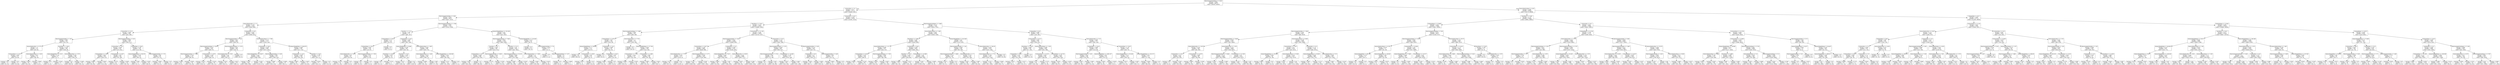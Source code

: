 digraph Tree {
node [shape=box] ;
0 [label="ElectronegativityMean <= 2.031\nentropy = 0.995\nsamples = 99473\nvalue = [45418, 54055]"] ;
1 [label="ColumnMin <= 2.5\nentropy = 0.671\nsamples = 31115\nvalue = [25648, 5467]"] ;
0 -> 1 [labeldistance=2.5, labelangle=45, headlabel="True"] ;
2 [label="ElectronegativityMax <= 5.09\nentropy = 0.922\nsamples = 6870\nvalue = [4557, 2313]"] ;
1 -> 2 ;
3 [label="AtomicRadiusMin <= 1.2\nentropy = 0.756\nsamples = 4528\nvalue = [3543, 985]"] ;
2 -> 3 ;
4 [label="ColumnMax <= 14.5\nentropy = 0.984\nsamples = 933\nvalue = [535, 398]"] ;
3 -> 4 ;
5 [label="ElectronegativityMin <= 1.05\nentropy = 0.802\nsamples = 332\nvalue = [251, 81]"] ;
4 -> 5 ;
6 [label="AtomicRadiusMin <= 0.775\nentropy = 1.0\nsamples = 127\nvalue = [65, 62]"] ;
5 -> 6 ;
7 [label="ColumnMean <= 2.417\nentropy = 0.665\nsamples = 52\nvalue = [9, 43]"] ;
6 -> 7 ;
8 [label="entropy = 0.0\nsamples = 15\nvalue = [0, 15]"] ;
7 -> 8 ;
9 [label="entropy = 0.8\nsamples = 37\nvalue = [9, 28]"] ;
7 -> 9 ;
10 [label="AtomicRadiusMean <= 1.619\nentropy = 0.817\nsamples = 75\nvalue = [56, 19]"] ;
6 -> 10 ;
11 [label="entropy = 0.625\nsamples = 64\nvalue = [54, 10]"] ;
10 -> 11 ;
12 [label="entropy = 0.684\nsamples = 11\nvalue = [2, 9]"] ;
10 -> 12 ;
13 [label="RowMean <= 1.833\nentropy = 0.445\nsamples = 205\nvalue = [186, 19]"] ;
5 -> 13 ;
14 [label="AtomicWeightMin <= 1.512\nentropy = 0.764\nsamples = 9\nvalue = [2, 7]"] ;
13 -> 14 ;
15 [label="entropy = 0.0\nsamples = 1\nvalue = [1, 0]"] ;
14 -> 15 ;
16 [label="entropy = 0.544\nsamples = 8\nvalue = [1, 7]"] ;
14 -> 16 ;
17 [label="AtomicRadiusMax <= 1.575\nentropy = 0.332\nsamples = 196\nvalue = [184, 12]"] ;
13 -> 17 ;
18 [label="entropy = 0.0\nsamples = 89\nvalue = [89, 0]"] ;
17 -> 18 ;
19 [label="entropy = 0.506\nsamples = 107\nvalue = [95, 12]"] ;
17 -> 19 ;
20 [label="ElectronegativityMax <= 3.55\nentropy = 0.998\nsamples = 601\nvalue = [284, 317]"] ;
4 -> 20 ;
21 [label="ColumnMax <= 15.5\nentropy = 0.956\nsamples = 451\nvalue = [170, 281]"] ;
20 -> 21 ;
22 [label="ColumnMean <= 7.292\nentropy = 0.997\nsamples = 259\nvalue = [138, 121]"] ;
21 -> 22 ;
23 [label="entropy = 0.893\nsamples = 84\nvalue = [26, 58]"] ;
22 -> 23 ;
24 [label="entropy = 0.943\nsamples = 175\nvalue = [112, 63]"] ;
22 -> 24 ;
25 [label="ColumnMean <= 6.167\nentropy = 0.65\nsamples = 192\nvalue = [32, 160]"] ;
21 -> 25 ;
26 [label="entropy = 0.274\nsamples = 85\nvalue = [4, 81]"] ;
25 -> 26 ;
27 [label="entropy = 0.829\nsamples = 107\nvalue = [28, 79]"] ;
25 -> 27 ;
28 [label="ColumnMax <= 29.0\nentropy = 0.795\nsamples = 150\nvalue = [114, 36]"] ;
20 -> 28 ;
29 [label="AtomicWeightMean <= 36.479\nentropy = 0.562\nsamples = 114\nvalue = [99, 15]"] ;
28 -> 29 ;
30 [label="entropy = 0.98\nsamples = 12\nvalue = [5, 7]"] ;
29 -> 30 ;
31 [label="entropy = 0.397\nsamples = 102\nvalue = [94, 8]"] ;
29 -> 31 ;
32 [label="ElectronegativityMin <= 1.75\nentropy = 0.98\nsamples = 36\nvalue = [15, 21]"] ;
28 -> 32 ;
33 [label="entropy = 0.881\nsamples = 30\nvalue = [9, 21]"] ;
32 -> 33 ;
34 [label="entropy = 0.0\nsamples = 6\nvalue = [6, 0]"] ;
32 -> 34 ;
35 [label="ColumnMax <= 9.5\nentropy = 0.642\nsamples = 3595\nvalue = [3008, 587]"] ;
3 -> 35 ;
36 [label="ElectronegativityMax <= 2.45\nentropy = 0.28\nsamples = 868\nvalue = [826, 42]"] ;
35 -> 36 ;
37 [label="ElectronegativityMean <= 0.979\nentropy = 0.422\nsamples = 432\nvalue = [395, 37]"] ;
36 -> 37 ;
38 [label="ElectronegativityMax <= 1.368\nentropy = 0.746\nsamples = 113\nvalue = [89, 24]"] ;
37 -> 38 ;
39 [label="entropy = 0.326\nsamples = 84\nvalue = [79, 5]"] ;
38 -> 39 ;
40 [label="entropy = 0.929\nsamples = 29\nvalue = [10, 19]"] ;
38 -> 40 ;
41 [label="ColumnMean <= 2.875\nentropy = 0.246\nsamples = 319\nvalue = [306, 13]"] ;
37 -> 41 ;
42 [label="entropy = 0.073\nsamples = 226\nvalue = [224, 2]"] ;
41 -> 42 ;
43 [label="entropy = 0.524\nsamples = 93\nvalue = [82, 11]"] ;
41 -> 43 ;
44 [label="ElectronegativityMean <= 1.573\nentropy = 0.09\nsamples = 436\nvalue = [431, 5]"] ;
36 -> 44 ;
45 [label="AtomicRadiusMax <= 3.05\nentropy = 0.06\nsamples = 434\nvalue = [431, 3]"] ;
44 -> 45 ;
46 [label="entropy = 0.201\nsamples = 64\nvalue = [62, 2]"] ;
45 -> 46 ;
47 [label="entropy = 0.027\nsamples = 370\nvalue = [369, 1]"] ;
45 -> 47 ;
48 [label="entropy = 0.0\nsamples = 2\nvalue = [0, 2]"] ;
44 -> 48 ;
49 [label="AtomicRadiusMean <= 1.789\nentropy = 0.722\nsamples = 2727\nvalue = [2182, 545]"] ;
35 -> 49 ;
50 [label="ColumnMax <= 29.0\nentropy = 0.659\nsamples = 2497\nvalue = [2071, 426]"] ;
49 -> 50 ;
51 [label="AtomicWeightMin <= 23.647\nentropy = 0.581\nsamples = 2185\nvalue = [1882, 303]"] ;
50 -> 51 ;
52 [label="entropy = 0.758\nsamples = 849\nvalue = [663, 186]"] ;
51 -> 52 ;
53 [label="entropy = 0.428\nsamples = 1336\nvalue = [1219, 117]"] ;
51 -> 53 ;
54 [label="ElectronegativityMax <= 4.39\nentropy = 0.967\nsamples = 312\nvalue = [189, 123]"] ;
50 -> 54 ;
55 [label="entropy = 0.998\nsamples = 231\nvalue = [109, 122]"] ;
54 -> 55 ;
56 [label="entropy = 0.096\nsamples = 81\nvalue = [80, 1]"] ;
54 -> 56 ;
57 [label="AtomicWeightMax <= 404.973\nentropy = 0.999\nsamples = 230\nvalue = [111, 119]"] ;
49 -> 57 ;
58 [label="ColumnMax <= 14.5\nentropy = 0.938\nsamples = 158\nvalue = [56, 102]"] ;
57 -> 58 ;
59 [label="entropy = 0.992\nsamples = 83\nvalue = [46, 37]"] ;
58 -> 59 ;
60 [label="entropy = 0.567\nsamples = 75\nvalue = [10, 65]"] ;
58 -> 60 ;
61 [label="RowMax <= 13.0\nentropy = 0.789\nsamples = 72\nvalue = [55, 17]"] ;
57 -> 61 ;
62 [label="entropy = 0.879\nsamples = 57\nvalue = [40, 17]"] ;
61 -> 62 ;
63 [label="entropy = 0.0\nsamples = 15\nvalue = [15, 0]"] ;
61 -> 63 ;
64 [label="ElectronegativityMean <= 1.786\nentropy = 0.987\nsamples = 2342\nvalue = [1014, 1328]"] ;
2 -> 64 ;
65 [label="RowMax <= 11.0\nentropy = 0.95\nsamples = 777\nvalue = [490, 287]"] ;
64 -> 65 ;
66 [label="ColumnMean <= 10.0\nentropy = 0.74\nsamples = 110\nvalue = [23, 87]"] ;
65 -> 66 ;
67 [label="ColumnMean <= 8.8\nentropy = 0.661\nsamples = 105\nvalue = [18, 87]"] ;
66 -> 67 ;
68 [label="AtomicRadiusMin <= 1.425\nentropy = 0.83\nsamples = 61\nvalue = [16, 45]"] ;
67 -> 68 ;
69 [label="entropy = 0.715\nsamples = 56\nvalue = [11, 45]"] ;
68 -> 69 ;
70 [label="entropy = 0.0\nsamples = 5\nvalue = [5, 0]"] ;
68 -> 70 ;
71 [label="ElectronegativityMean <= 1.783\nentropy = 0.267\nsamples = 44\nvalue = [2, 42]"] ;
67 -> 71 ;
72 [label="entropy = 0.0\nsamples = 42\nvalue = [0, 42]"] ;
71 -> 72 ;
73 [label="entropy = 0.0\nsamples = 2\nvalue = [2, 0]"] ;
71 -> 73 ;
74 [label="entropy = 0.0\nsamples = 5\nvalue = [5, 0]"] ;
66 -> 74 ;
75 [label="ColumnMax <= 44.5\nentropy = 0.881\nsamples = 667\nvalue = [467, 200]"] ;
65 -> 75 ;
76 [label="AtomicWeightMin <= 6.494\nentropy = 0.438\nsamples = 287\nvalue = [261, 26]"] ;
75 -> 76 ;
77 [label="RowMean <= 3.016\nentropy = 0.811\nsamples = 16\nvalue = [4, 12]"] ;
76 -> 77 ;
78 [label="entropy = 0.0\nsamples = 11\nvalue = [0, 11]"] ;
77 -> 78 ;
79 [label="entropy = 0.722\nsamples = 5\nvalue = [4, 1]"] ;
77 -> 79 ;
80 [label="RowMax <= 15.5\nentropy = 0.293\nsamples = 271\nvalue = [257, 14]"] ;
76 -> 80 ;
81 [label="entropy = 0.511\nsamples = 123\nvalue = [109, 14]"] ;
80 -> 81 ;
82 [label="entropy = 0.0\nsamples = 148\nvalue = [148, 0]"] ;
80 -> 82 ;
83 [label="AtomicRadiusMean <= 1.602\nentropy = 0.995\nsamples = 380\nvalue = [206, 174]"] ;
75 -> 83 ;
84 [label="AtomicRadiusMean <= 1.458\nentropy = 0.878\nsamples = 239\nvalue = [168, 71]"] ;
83 -> 84 ;
85 [label="entropy = 0.609\nsamples = 107\nvalue = [91, 16]"] ;
84 -> 85 ;
86 [label="entropy = 0.98\nsamples = 132\nvalue = [77, 55]"] ;
84 -> 86 ;
87 [label="AtomicWeightMean <= 160.508\nentropy = 0.841\nsamples = 141\nvalue = [38, 103]"] ;
83 -> 87 ;
88 [label="entropy = 0.78\nsamples = 134\nvalue = [31, 103]"] ;
87 -> 88 ;
89 [label="entropy = 0.0\nsamples = 7\nvalue = [7, 0]"] ;
87 -> 89 ;
90 [label="AtomicWeightMean <= 132.283\nentropy = 0.92\nsamples = 1565\nvalue = [524, 1041]"] ;
64 -> 90 ;
91 [label="ElectronegativityMax <= 7.645\nentropy = 0.901\nsamples = 1516\nvalue = [480, 1036]"] ;
90 -> 91 ;
92 [label="RowMax <= 8.5\nentropy = 0.991\nsamples = 491\nvalue = [218, 273]"] ;
91 -> 92 ;
93 [label="ColumnMean <= 9.1\nentropy = 0.948\nsamples = 366\nvalue = [134, 232]"] ;
92 -> 93 ;
94 [label="entropy = 0.815\nsamples = 190\nvalue = [48, 142]"] ;
93 -> 94 ;
95 [label="entropy = 1.0\nsamples = 176\nvalue = [86, 90]"] ;
93 -> 95 ;
96 [label="ElectronegativityMin <= 0.855\nentropy = 0.913\nsamples = 125\nvalue = [84, 41]"] ;
92 -> 96 ;
97 [label="entropy = 0.773\nsamples = 22\nvalue = [5, 17]"] ;
96 -> 97 ;
98 [label="entropy = 0.783\nsamples = 103\nvalue = [79, 24]"] ;
96 -> 98 ;
99 [label="RowMax <= 21.5\nentropy = 0.82\nsamples = 1025\nvalue = [262, 763]"] ;
91 -> 99 ;
100 [label="ElectronegativityMax <= 10.125\nentropy = 0.698\nsamples = 801\nvalue = [151, 650]"] ;
99 -> 100 ;
101 [label="entropy = 0.885\nsamples = 300\nvalue = [91, 209]"] ;
100 -> 101 ;
102 [label="entropy = 0.529\nsamples = 501\nvalue = [60, 441]"] ;
100 -> 102 ;
103 [label="AtomicRadiusMean <= 1.606\nentropy = 1.0\nsamples = 224\nvalue = [111, 113]"] ;
99 -> 103 ;
104 [label="entropy = 0.902\nsamples = 154\nvalue = [105, 49]"] ;
103 -> 104 ;
105 [label="entropy = 0.422\nsamples = 70\nvalue = [6, 64]"] ;
103 -> 105 ;
106 [label="AtomicWeightMin <= 110.263\nentropy = 0.475\nsamples = 49\nvalue = [44, 5]"] ;
90 -> 106 ;
107 [label="entropy = 0.0\nsamples = 32\nvalue = [32, 0]"] ;
106 -> 107 ;
108 [label="ElectronegativityMax <= 7.8\nentropy = 0.874\nsamples = 17\nvalue = [12, 5]"] ;
106 -> 108 ;
109 [label="entropy = 0.0\nsamples = 7\nvalue = [7, 0]"] ;
108 -> 109 ;
110 [label="ElectronegativityMean <= 1.97\nentropy = 1.0\nsamples = 10\nvalue = [5, 5]"] ;
108 -> 110 ;
111 [label="entropy = 0.0\nsamples = 3\nvalue = [0, 3]"] ;
110 -> 111 ;
112 [label="entropy = 0.863\nsamples = 7\nvalue = [5, 2]"] ;
110 -> 112 ;
113 [label="ColumnMax <= 44.5\nentropy = 0.558\nsamples = 24245\nvalue = [21091, 3154]"] ;
1 -> 113 ;
114 [label="RowMean <= 2.914\nentropy = 0.414\nsamples = 16352\nvalue = [14989, 1363]"] ;
113 -> 114 ;
115 [label="ElectronegativityMean <= 1.666\nentropy = 0.961\nsamples = 432\nvalue = [266, 166]"] ;
114 -> 115 ;
116 [label="ColumnMean <= 4.375\nentropy = 0.65\nsamples = 156\nvalue = [130, 26]"] ;
115 -> 116 ;
117 [label="AtomicWeightMean <= 29.846\nentropy = 0.177\nsamples = 113\nvalue = [110, 3]"] ;
116 -> 117 ;
118 [label="entropy = 0.0\nsamples = 95\nvalue = [95, 0]"] ;
117 -> 118 ;
119 [label="ColumnMean <= 2.825\nentropy = 0.65\nsamples = 18\nvalue = [15, 3]"] ;
117 -> 119 ;
120 [label="entropy = 0.811\nsamples = 4\nvalue = [1, 3]"] ;
119 -> 120 ;
121 [label="entropy = 0.0\nsamples = 14\nvalue = [14, 0]"] ;
119 -> 121 ;
122 [label="ColumnMax <= 14.5\nentropy = 0.996\nsamples = 43\nvalue = [20, 23]"] ;
116 -> 122 ;
123 [label="entropy = 0.0\nsamples = 6\nvalue = [6, 0]"] ;
122 -> 123 ;
124 [label="ColumnMax <= 35.5\nentropy = 0.957\nsamples = 37\nvalue = [14, 23]"] ;
122 -> 124 ;
125 [label="entropy = 0.885\nsamples = 33\nvalue = [10, 23]"] ;
124 -> 125 ;
126 [label="entropy = 0.0\nsamples = 4\nvalue = [4, 0]"] ;
124 -> 126 ;
127 [label="AtomicRadiusMax <= 1.725\nentropy = 1.0\nsamples = 276\nvalue = [136, 140]"] ;
115 -> 127 ;
128 [label="entropy = 0.0\nsamples = 20\nvalue = [20, 0]"] ;
127 -> 128 ;
129 [label="AtomicWeightMean <= 27.784\nentropy = 0.994\nsamples = 256\nvalue = [116, 140]"] ;
127 -> 129 ;
130 [label="ColumnMean <= 7.183\nentropy = 0.934\nsamples = 157\nvalue = [55, 102]"] ;
129 -> 130 ;
131 [label="entropy = 0.985\nsamples = 117\nvalue = [50, 67]"] ;
130 -> 131 ;
132 [label="entropy = 0.544\nsamples = 40\nvalue = [5, 35]"] ;
130 -> 132 ;
133 [label="ColumnMean <= 2.598\nentropy = 0.961\nsamples = 99\nvalue = [61, 38]"] ;
129 -> 133 ;
134 [label="entropy = 0.992\nsamples = 56\nvalue = [25, 31]"] ;
133 -> 134 ;
135 [label="entropy = 0.641\nsamples = 43\nvalue = [36, 7]"] ;
133 -> 135 ;
136 [label="ColumnMean <= 11.183\nentropy = 0.385\nsamples = 15920\nvalue = [14723, 1197]"] ;
114 -> 136 ;
137 [label="ElectronegativityMin <= 1.64\nentropy = 0.342\nsamples = 14564\nvalue = [13636, 928]"] ;
136 -> 137 ;
138 [label="ColumnMean <= 4.917\nentropy = 0.265\nsamples = 8854\nvalue = [8456, 398]"] ;
137 -> 138 ;
139 [label="AtomicRadiusMax <= 1.775\nentropy = 0.032\nsamples = 1217\nvalue = [1213, 4]"] ;
138 -> 139 ;
140 [label="entropy = 0.211\nsamples = 90\nvalue = [87, 3]"] ;
139 -> 140 ;
141 [label="entropy = 0.01\nsamples = 1127\nvalue = [1126, 1]"] ;
139 -> 141 ;
142 [label="ElectronegativityMin <= 1.177\nentropy = 0.293\nsamples = 7637\nvalue = [7243, 394]"] ;
138 -> 142 ;
143 [label="entropy = 0.173\nsamples = 1895\nvalue = [1846, 49]"] ;
142 -> 143 ;
144 [label="entropy = 0.328\nsamples = 5742\nvalue = [5397, 345]"] ;
142 -> 144 ;
145 [label="ColumnMin <= 5.5\nentropy = 0.446\nsamples = 5710\nvalue = [5180, 530]"] ;
137 -> 145 ;
146 [label="AtomicWeightMin <= 17.012\nentropy = 0.895\nsamples = 812\nvalue = [559, 253]"] ;
145 -> 146 ;
147 [label="entropy = 0.602\nsamples = 68\nvalue = [10, 58]"] ;
146 -> 147 ;
148 [label="entropy = 0.83\nsamples = 744\nvalue = [549, 195]"] ;
146 -> 148 ;
149 [label="AtomicRadiusMin <= 0.625\nentropy = 0.314\nsamples = 4898\nvalue = [4621, 277]"] ;
145 -> 149 ;
150 [label="entropy = 0.851\nsamples = 83\nvalue = [60, 23]"] ;
149 -> 150 ;
151 [label="entropy = 0.298\nsamples = 4815\nvalue = [4561, 254]"] ;
149 -> 151 ;
152 [label="ColumnMax <= 32.5\nentropy = 0.719\nsamples = 1356\nvalue = [1087, 269]"] ;
136 -> 152 ;
153 [label="ElectronegativityMin <= 1.275\nentropy = 0.849\nsamples = 897\nvalue = [650, 247]"] ;
152 -> 153 ;
154 [label="ElectronegativityMean <= 1.724\nentropy = 0.98\nsamples = 170\nvalue = [71, 99]"] ;
153 -> 154 ;
155 [label="entropy = 0.0\nsamples = 16\nvalue = [16, 0]"] ;
154 -> 155 ;
156 [label="entropy = 0.94\nsamples = 154\nvalue = [55, 99]"] ;
154 -> 156 ;
157 [label="ColumnMean <= 13.292\nentropy = 0.729\nsamples = 727\nvalue = [579, 148]"] ;
153 -> 157 ;
158 [label="entropy = 0.431\nsamples = 452\nvalue = [412, 40]"] ;
157 -> 158 ;
159 [label="entropy = 0.967\nsamples = 275\nvalue = [167, 108]"] ;
157 -> 159 ;
160 [label="ElectronegativityMin <= 4.28\nentropy = 0.278\nsamples = 459\nvalue = [437, 22]"] ;
152 -> 160 ;
161 [label="ColumnMin <= 8.5\nentropy = 0.17\nsamples = 434\nvalue = [423, 11]"] ;
160 -> 161 ;
162 [label="entropy = 0.353\nsamples = 105\nvalue = [98, 7]"] ;
161 -> 162 ;
163 [label="entropy = 0.095\nsamples = 329\nvalue = [325, 4]"] ;
161 -> 163 ;
164 [label="ElectronegativityMin <= 4.48\nentropy = 0.99\nsamples = 25\nvalue = [14, 11]"] ;
160 -> 164 ;
165 [label="entropy = 0.982\nsamples = 19\nvalue = [8, 11]"] ;
164 -> 165 ;
166 [label="entropy = 0.0\nsamples = 6\nvalue = [6, 0]"] ;
164 -> 166 ;
167 [label="ElectronegativityMean <= 1.948\nentropy = 0.773\nsamples = 7893\nvalue = [6102, 1791]"] ;
113 -> 167 ;
168 [label="AtomicRadiusMean <= 1.493\nentropy = 0.687\nsamples = 6538\nvalue = [5339, 1199]"] ;
167 -> 168 ;
169 [label="RowMean <= 2.884\nentropy = 0.561\nsamples = 4864\nvalue = [4226, 638]"] ;
168 -> 169 ;
170 [label="AtomicRadiusMean <= 1.117\nentropy = 0.998\nsamples = 312\nvalue = [165, 147]"] ;
169 -> 170 ;
171 [label="ColumnMean <= 9.428\nentropy = 0.414\nsamples = 108\nvalue = [99, 9]"] ;
170 -> 171 ;
172 [label="entropy = 0.949\nsamples = 19\nvalue = [12, 7]"] ;
171 -> 172 ;
173 [label="entropy = 0.155\nsamples = 89\nvalue = [87, 2]"] ;
171 -> 173 ;
174 [label="ElectronegativityMean <= 1.703\nentropy = 0.908\nsamples = 204\nvalue = [66, 138]"] ;
170 -> 174 ;
175 [label="entropy = 0.918\nsamples = 66\nvalue = [44, 22]"] ;
174 -> 175 ;
176 [label="entropy = 0.633\nsamples = 138\nvalue = [22, 116]"] ;
174 -> 176 ;
177 [label="ColumnMax <= 48.5\nentropy = 0.493\nsamples = 4552\nvalue = [4061, 491]"] ;
169 -> 177 ;
178 [label="RowMax <= 15.5\nentropy = 0.845\nsamples = 352\nvalue = [256, 96]"] ;
177 -> 178 ;
179 [label="entropy = 0.993\nsamples = 173\nvalue = [95, 78]"] ;
178 -> 179 ;
180 [label="entropy = 0.471\nsamples = 179\nvalue = [161, 18]"] ;
178 -> 180 ;
181 [label="ColumnMean <= 13.369\nentropy = 0.45\nsamples = 4200\nvalue = [3805, 395]"] ;
177 -> 181 ;
182 [label="entropy = 0.437\nsamples = 4172\nvalue = [3796, 376]"] ;
181 -> 182 ;
183 [label="entropy = 0.906\nsamples = 28\nvalue = [9, 19]"] ;
181 -> 183 ;
184 [label="AtomicWeightMax <= 414.349\nentropy = 0.92\nsamples = 1674\nvalue = [1113, 561]"] ;
168 -> 184 ;
185 [label="ElectronegativityMin <= 1.44\nentropy = 0.895\nsamples = 295\nvalue = [92, 203]"] ;
184 -> 185 ;
186 [label="ElectronegativityMean <= 1.896\nentropy = 0.754\nsamples = 60\nvalue = [47, 13]"] ;
185 -> 186 ;
187 [label="entropy = 0.327\nsamples = 50\nvalue = [47, 3]"] ;
186 -> 187 ;
188 [label="entropy = 0.0\nsamples = 10\nvalue = [0, 10]"] ;
186 -> 188 ;
189 [label="AtomicRadiusMin <= 1.7\nentropy = 0.705\nsamples = 235\nvalue = [45, 190]"] ;
185 -> 189 ;
190 [label="entropy = 0.454\nsamples = 168\nvalue = [16, 152]"] ;
189 -> 190 ;
191 [label="entropy = 0.987\nsamples = 67\nvalue = [29, 38]"] ;
189 -> 191 ;
192 [label="AtomicRadiusMax <= 184.35\nentropy = 0.826\nsamples = 1379\nvalue = [1021, 358]"] ;
184 -> 192 ;
193 [label="AtomicRadiusMean <= 1.774\nentropy = 0.789\nsamples = 1337\nvalue = [1021, 316]"] ;
192 -> 193 ;
194 [label="entropy = 0.722\nsamples = 1196\nvalue = [957, 239]"] ;
193 -> 194 ;
195 [label="entropy = 0.994\nsamples = 141\nvalue = [64, 77]"] ;
193 -> 195 ;
196 [label="entropy = 0.0\nsamples = 42\nvalue = [0, 42]"] ;
192 -> 196 ;
197 [label="ColumnMin <= 8.5\nentropy = 0.988\nsamples = 1355\nvalue = [763, 592]"] ;
167 -> 197 ;
198 [label="ColumnMean <= 8.211\nentropy = 0.994\nsamples = 785\nvalue = [358, 427]"] ;
197 -> 198 ;
199 [label="RowMean <= 4.318\nentropy = 0.665\nsamples = 156\nvalue = [27, 129]"] ;
198 -> 199 ;
200 [label="ColumnMax <= 46.5\nentropy = 0.501\nsamples = 145\nvalue = [16, 129]"] ;
199 -> 200 ;
201 [label="entropy = 0.811\nsamples = 8\nvalue = [6, 2]"] ;
200 -> 201 ;
202 [label="entropy = 0.377\nsamples = 137\nvalue = [10, 127]"] ;
200 -> 202 ;
203 [label="entropy = 0.0\nsamples = 11\nvalue = [11, 0]"] ;
199 -> 203 ;
204 [label="AtomicRadiusMean <= 1.316\nentropy = 0.998\nsamples = 629\nvalue = [331, 298]"] ;
198 -> 204 ;
205 [label="ColumnMean <= 12.515\nentropy = 0.853\nsamples = 230\nvalue = [166, 64]"] ;
204 -> 205 ;
206 [label="entropy = 0.75\nsamples = 205\nvalue = [161, 44]"] ;
205 -> 206 ;
207 [label="entropy = 0.722\nsamples = 25\nvalue = [5, 20]"] ;
205 -> 207 ;
208 [label="ColumnMean <= 10.724\nentropy = 0.978\nsamples = 399\nvalue = [165, 234]"] ;
204 -> 208 ;
209 [label="entropy = 0.978\nsamples = 162\nvalue = [95, 67]"] ;
208 -> 209 ;
210 [label="entropy = 0.876\nsamples = 237\nvalue = [70, 167]"] ;
208 -> 210 ;
211 [label="AtomicRadiusMin <= 2.15\nentropy = 0.868\nsamples = 570\nvalue = [405, 165]"] ;
197 -> 211 ;
212 [label="ColumnMax <= 124.0\nentropy = 0.986\nsamples = 216\nvalue = [123, 93]"] ;
211 -> 212 ;
213 [label="ElectronegativityMin <= 2.62\nentropy = 0.922\nsamples = 166\nvalue = [110, 56]"] ;
212 -> 213 ;
214 [label="entropy = 0.857\nsamples = 135\nvalue = [97, 38]"] ;
213 -> 214 ;
215 [label="entropy = 0.981\nsamples = 31\nvalue = [13, 18]"] ;
213 -> 215 ;
216 [label="AtomicWeightMax <= 1395.107\nentropy = 0.827\nsamples = 50\nvalue = [13, 37]"] ;
212 -> 216 ;
217 [label="entropy = 0.562\nsamples = 38\nvalue = [5, 33]"] ;
216 -> 217 ;
218 [label="entropy = 0.918\nsamples = 12\nvalue = [8, 4]"] ;
216 -> 218 ;
219 [label="ColumnMean <= 10.87\nentropy = 0.729\nsamples = 354\nvalue = [282, 72]"] ;
211 -> 219 ;
220 [label="AtomicWeightMean <= 33.169\nentropy = 0.571\nsamples = 237\nvalue = [205, 32]"] ;
219 -> 220 ;
221 [label="entropy = 0.971\nsamples = 25\nvalue = [10, 15]"] ;
220 -> 221 ;
222 [label="entropy = 0.403\nsamples = 212\nvalue = [195, 17]"] ;
220 -> 222 ;
223 [label="AtomicWeightMean <= 131.271\nentropy = 0.927\nsamples = 117\nvalue = [77, 40]"] ;
219 -> 223 ;
224 [label="entropy = 0.956\nsamples = 106\nvalue = [66, 40]"] ;
223 -> 224 ;
225 [label="entropy = 0.0\nsamples = 11\nvalue = [11, 0]"] ;
223 -> 225 ;
226 [label="AtomicRadiusMean <= 0.97\nentropy = 0.868\nsamples = 68358\nvalue = [19770, 48588]"] ;
0 -> 226 [labeldistance=2.5, labelangle=-45, headlabel="False"] ;
227 [label="RowMean <= 2.484\nentropy = 0.714\nsamples = 35646\nvalue = [6984, 28662]"] ;
226 -> 227 ;
228 [label="ColumnMean <= 12.908\nentropy = 0.532\nsamples = 15986\nvalue = [1931, 14055]"] ;
227 -> 228 ;
229 [label="ElectronegativityMin <= 1.845\nentropy = 0.391\nsamples = 9011\nvalue = [693, 8318]"] ;
228 -> 229 ;
230 [label="ElectronegativityMax <= 10.66\nentropy = 0.288\nsamples = 5191\nvalue = [261, 4930]"] ;
229 -> 230 ;
231 [label="AtomicRadiusMin <= 1.025\nentropy = 0.503\nsamples = 585\nvalue = [65, 520]"] ;
230 -> 231 ;
232 [label="ColumnMax <= 10.5\nentropy = 0.372\nsamples = 489\nvalue = [35, 454]"] ;
231 -> 232 ;
233 [label="entropy = 0.0\nsamples = 5\nvalue = [5, 0]"] ;
232 -> 233 ;
234 [label="entropy = 0.335\nsamples = 484\nvalue = [30, 454]"] ;
232 -> 234 ;
235 [label="ColumnMean <= 12.675\nentropy = 0.896\nsamples = 96\nvalue = [30, 66]"] ;
231 -> 235 ;
236 [label="entropy = 0.992\nsamples = 65\nvalue = [29, 36]"] ;
235 -> 236 ;
237 [label="entropy = 0.206\nsamples = 31\nvalue = [1, 30]"] ;
235 -> 237 ;
238 [label="AtomicRadiusMin <= 1.225\nentropy = 0.254\nsamples = 4606\nvalue = [196, 4410]"] ;
230 -> 238 ;
239 [label="ElectronegativityMean <= 2.846\nentropy = 0.178\nsamples = 2094\nvalue = [56, 2038]"] ;
238 -> 239 ;
240 [label="entropy = 0.146\nsamples = 1878\nvalue = [39, 1839]"] ;
239 -> 240 ;
241 [label="entropy = 0.398\nsamples = 216\nvalue = [17, 199]"] ;
239 -> 241 ;
242 [label="ColumnMean <= 12.185\nentropy = 0.31\nsamples = 2512\nvalue = [140, 2372]"] ;
238 -> 242 ;
243 [label="entropy = 0.252\nsamples = 1854\nvalue = [78, 1776]"] ;
242 -> 243 ;
244 [label="entropy = 0.45\nsamples = 658\nvalue = [62, 596]"] ;
242 -> 244 ;
245 [label="AtomicRadiusMean <= 0.858\nentropy = 0.509\nsamples = 3820\nvalue = [432, 3388]"] ;
229 -> 245 ;
246 [label="ColumnMean <= 4.787\nentropy = 0.35\nsamples = 2476\nvalue = [163, 2313]"] ;
245 -> 246 ;
247 [label="AtomicWeightMean <= 18.206\nentropy = 0.939\nsamples = 59\nvalue = [21, 38]"] ;
246 -> 247 ;
248 [label="entropy = 0.667\nsamples = 46\nvalue = [8, 38]"] ;
247 -> 248 ;
249 [label="entropy = 0.0\nsamples = 13\nvalue = [13, 0]"] ;
247 -> 249 ;
250 [label="AtomicRadiusMean <= 0.549\nentropy = 0.322\nsamples = 2417\nvalue = [142, 2275]"] ;
246 -> 250 ;
251 [label="entropy = 0.183\nsamples = 1044\nvalue = [29, 1015]"] ;
250 -> 251 ;
252 [label="entropy = 0.41\nsamples = 1373\nvalue = [113, 1260]"] ;
250 -> 252 ;
253 [label="ColumnMin <= 4.5\nentropy = 0.722\nsamples = 1344\nvalue = [269, 1075]"] ;
245 -> 253 ;
254 [label="AtomicWeightMean <= 20.652\nentropy = 0.629\nsamples = 899\nvalue = [142, 757]"] ;
253 -> 254 ;
255 [label="entropy = 0.483\nsamples = 373\nvalue = [39, 334]"] ;
254 -> 255 ;
256 [label="entropy = 0.713\nsamples = 526\nvalue = [103, 423]"] ;
254 -> 256 ;
257 [label="AtomicRadiusMax <= 12.3\nentropy = 0.863\nsamples = 445\nvalue = [127, 318]"] ;
253 -> 257 ;
258 [label="entropy = 0.987\nsamples = 238\nvalue = [103, 135]"] ;
257 -> 258 ;
259 [label="entropy = 0.518\nsamples = 207\nvalue = [24, 183]"] ;
257 -> 259 ;
260 [label="ElectronegativityMean <= 2.94\nentropy = 0.675\nsamples = 6975\nvalue = [1238, 5737]"] ;
228 -> 260 ;
261 [label="ElectronegativityMean <= 2.519\nentropy = 0.582\nsamples = 4094\nvalue = [569, 3525]"] ;
260 -> 261 ;
262 [label="AtomicRadiusMean <= 0.787\nentropy = 0.976\nsamples = 71\nvalue = [42, 29]"] ;
261 -> 262 ;
263 [label="AtomicWeightMin <= 68.104\nentropy = 0.276\nsamples = 21\nvalue = [20, 1]"] ;
262 -> 263 ;
264 [label="entropy = 0.0\nsamples = 20\nvalue = [20, 0]"] ;
263 -> 264 ;
265 [label="entropy = 0.0\nsamples = 1\nvalue = [0, 1]"] ;
263 -> 265 ;
266 [label="AtomicWeightMax <= 49.635\nentropy = 0.99\nsamples = 50\nvalue = [22, 28]"] ;
262 -> 266 ;
267 [label="entropy = 0.811\nsamples = 16\nvalue = [12, 4]"] ;
266 -> 267 ;
268 [label="entropy = 0.874\nsamples = 34\nvalue = [10, 24]"] ;
266 -> 268 ;
269 [label="ColumnMean <= 13.038\nentropy = 0.56\nsamples = 4023\nvalue = [527, 3496]"] ;
261 -> 269 ;
270 [label="AtomicWeightMean <= 17.808\nentropy = 0.866\nsamples = 257\nvalue = [74, 183]"] ;
269 -> 270 ;
271 [label="entropy = 0.0\nsamples = 25\nvalue = [0, 25]"] ;
270 -> 271 ;
272 [label="entropy = 0.903\nsamples = 232\nvalue = [74, 158]"] ;
270 -> 272 ;
273 [label="ColumnMean <= 15.317\nentropy = 0.53\nsamples = 3766\nvalue = [453, 3313]"] ;
269 -> 273 ;
274 [label="entropy = 0.553\nsamples = 3447\nvalue = [442, 3005]"] ;
273 -> 274 ;
275 [label="entropy = 0.216\nsamples = 319\nvalue = [11, 308]"] ;
273 -> 275 ;
276 [label="AtomicRadiusMax <= 26.75\nentropy = 0.782\nsamples = 2881\nvalue = [669, 2212]"] ;
260 -> 276 ;
277 [label="ColumnMean <= 14.451\nentropy = 0.773\nsamples = 2854\nvalue = [648, 2206]"] ;
276 -> 277 ;
278 [label="AtomicRadiusMean <= 0.688\nentropy = 0.626\nsamples = 779\nvalue = [122, 657]"] ;
277 -> 278 ;
279 [label="entropy = 0.158\nsamples = 87\nvalue = [2, 85]"] ;
278 -> 279 ;
280 [label="entropy = 0.665\nsamples = 692\nvalue = [120, 572]"] ;
278 -> 280 ;
281 [label="ElectronegativityMean <= 3.241\nentropy = 0.817\nsamples = 2075\nvalue = [526, 1549]"] ;
277 -> 281 ;
282 [label="entropy = 0.866\nsamples = 1454\nvalue = [419, 1035]"] ;
281 -> 282 ;
283 [label="entropy = 0.663\nsamples = 621\nvalue = [107, 514]"] ;
281 -> 283 ;
284 [label="RowMean <= 2.416\nentropy = 0.764\nsamples = 27\nvalue = [21, 6]"] ;
276 -> 284 ;
285 [label="entropy = 0.0\nsamples = 18\nvalue = [18, 0]"] ;
284 -> 285 ;
286 [label="AtomicRadiusMin <= 1.375\nentropy = 0.918\nsamples = 9\nvalue = [3, 6]"] ;
284 -> 286 ;
287 [label="entropy = 0.0\nsamples = 3\nvalue = [3, 0]"] ;
286 -> 287 ;
288 [label="entropy = 0.0\nsamples = 6\nvalue = [0, 6]"] ;
286 -> 288 ;
289 [label="ColumnMin <= 6.5\nentropy = 0.822\nsamples = 19660\nvalue = [5053, 14607]"] ;
227 -> 289 ;
290 [label="ColumnMean <= 12.782\nentropy = 0.746\nsamples = 11757\nvalue = [2495, 9262]"] ;
289 -> 290 ;
291 [label="AtomicRadiusMin <= 1.275\nentropy = 0.853\nsamples = 5099\nvalue = [1418, 3681]"] ;
290 -> 291 ;
292 [label="ElectronegativityMean <= 2.257\nentropy = 0.627\nsamples = 1026\nvalue = [161, 865]"] ;
291 -> 292 ;
293 [label="ElectronegativityMin <= 1.27\nentropy = 0.764\nsamples = 18\nvalue = [14, 4]"] ;
292 -> 293 ;
294 [label="entropy = 0.0\nsamples = 3\nvalue = [0, 3]"] ;
293 -> 294 ;
295 [label="entropy = 0.353\nsamples = 15\nvalue = [14, 1]"] ;
293 -> 295 ;
296 [label="AtomicRadiusMax <= 1.975\nentropy = 0.599\nsamples = 1008\nvalue = [147, 861]"] ;
292 -> 296 ;
297 [label="entropy = 0.776\nsamples = 323\nvalue = [74, 249]"] ;
296 -> 297 ;
298 [label="entropy = 0.489\nsamples = 685\nvalue = [73, 612]"] ;
296 -> 298 ;
299 [label="ElectronegativityMean <= 2.737\nentropy = 0.892\nsamples = 4073\nvalue = [1257, 2816]"] ;
291 -> 299 ;
300 [label="AtomicWeightMean <= 25.425\nentropy = 0.938\nsamples = 2451\nvalue = [870, 1581]"] ;
299 -> 300 ;
301 [label="entropy = 0.763\nsamples = 465\nvalue = [103, 362]"] ;
300 -> 301 ;
302 [label="entropy = 0.962\nsamples = 1986\nvalue = [767, 1219]"] ;
300 -> 302 ;
303 [label="AtomicRadiusMin <= 1.475\nentropy = 0.793\nsamples = 1622\nvalue = [387, 1235]"] ;
299 -> 303 ;
304 [label="entropy = 0.679\nsamples = 779\nvalue = [140, 639]"] ;
303 -> 304 ;
305 [label="entropy = 0.873\nsamples = 843\nvalue = [247, 596]"] ;
303 -> 305 ;
306 [label="ElectronegativityMin <= 0.99\nentropy = 0.639\nsamples = 6658\nvalue = [1077, 5581]"] ;
290 -> 306 ;
307 [label="ElectronegativityMean <= 2.887\nentropy = 0.511\nsamples = 2090\nvalue = [238, 1852]"] ;
306 -> 307 ;
308 [label="AtomicRadiusMax <= 14.625\nentropy = 0.387\nsamples = 1058\nvalue = [80, 978]"] ;
307 -> 308 ;
309 [label="entropy = 0.363\nsamples = 1024\nvalue = [71, 953]"] ;
308 -> 309 ;
310 [label="entropy = 0.834\nsamples = 34\nvalue = [9, 25]"] ;
308 -> 310 ;
311 [label="ColumnMean <= 14.447\nentropy = 0.618\nsamples = 1032\nvalue = [158, 874]"] ;
307 -> 311 ;
312 [label="entropy = 0.676\nsamples = 808\nvalue = [144, 664]"] ;
311 -> 312 ;
313 [label="entropy = 0.337\nsamples = 224\nvalue = [14, 210]"] ;
311 -> 313 ;
314 [label="AtomicRadiusMax <= 12.075\nentropy = 0.688\nsamples = 4568\nvalue = [839, 3729]"] ;
306 -> 314 ;
315 [label="ElectronegativityMin <= 1.615\nentropy = 0.662\nsamples = 4120\nvalue = [708, 3412]"] ;
314 -> 315 ;
316 [label="entropy = 0.728\nsamples = 2332\nvalue = [474, 1858]"] ;
315 -> 316 ;
317 [label="entropy = 0.56\nsamples = 1788\nvalue = [234, 1554]"] ;
315 -> 317 ;
318 [label="AtomicRadiusMean <= 0.826\nentropy = 0.872\nsamples = 448\nvalue = [131, 317]"] ;
314 -> 318 ;
319 [label="entropy = 0.998\nsamples = 196\nvalue = [93, 103]"] ;
318 -> 319 ;
320 [label="entropy = 0.612\nsamples = 252\nvalue = [38, 214]"] ;
318 -> 320 ;
321 [label="ColumnMean <= 15.738\nentropy = 0.908\nsamples = 7903\nvalue = [2558, 5345]"] ;
289 -> 321 ;
322 [label="ColumnMean <= 13.605\nentropy = 0.926\nsamples = 7323\nvalue = [2498, 4825]"] ;
321 -> 322 ;
323 [label="AtomicWeightMean <= 28.692\nentropy = 0.977\nsamples = 2717\nvalue = [1117, 1600]"] ;
322 -> 323 ;
324 [label="AtomicRadiusMean <= 0.869\nentropy = 0.799\nsamples = 578\nvalue = [140, 438]"] ;
323 -> 324 ;
325 [label="entropy = 0.625\nsamples = 314\nvalue = [49, 265]"] ;
324 -> 325 ;
326 [label="entropy = 0.929\nsamples = 264\nvalue = [91, 173]"] ;
324 -> 326 ;
327 [label="RowMean <= 2.696\nentropy = 0.995\nsamples = 2139\nvalue = [977, 1162]"] ;
323 -> 327 ;
328 [label="entropy = 0.867\nsamples = 572\nvalue = [407, 165]"] ;
327 -> 328 ;
329 [label="entropy = 0.946\nsamples = 1567\nvalue = [570, 997]"] ;
327 -> 329 ;
330 [label="ElectronegativityMean <= 2.723\nentropy = 0.881\nsamples = 4606\nvalue = [1381, 3225]"] ;
322 -> 330 ;
331 [label="AtomicRadiusMin <= 2.4\nentropy = 0.634\nsamples = 344\nvalue = [55, 289]"] ;
330 -> 331 ;
332 [label="entropy = 0.534\nsamples = 296\nvalue = [36, 260]"] ;
331 -> 332 ;
333 [label="entropy = 0.968\nsamples = 48\nvalue = [19, 29]"] ;
331 -> 333 ;
334 [label="ElectronegativityMean <= 3.1\nentropy = 0.894\nsamples = 4262\nvalue = [1326, 2936]"] ;
330 -> 334 ;
335 [label="entropy = 0.916\nsamples = 3491\nvalue = [1155, 2336]"] ;
334 -> 335 ;
336 [label="entropy = 0.763\nsamples = 771\nvalue = [171, 600]"] ;
334 -> 336 ;
337 [label="ElectronegativityMax <= 3.71\nentropy = 0.48\nsamples = 580\nvalue = [60, 520]"] ;
321 -> 337 ;
338 [label="AtomicWeightMean <= 45.37\nentropy = 0.961\nsamples = 13\nvalue = [8, 5]"] ;
337 -> 338 ;
339 [label="ElectronegativityMin <= 3.0\nentropy = 0.954\nsamples = 8\nvalue = [3, 5]"] ;
338 -> 339 ;
340 [label="entropy = 0.0\nsamples = 4\nvalue = [0, 4]"] ;
339 -> 340 ;
341 [label="entropy = 0.811\nsamples = 4\nvalue = [3, 1]"] ;
339 -> 341 ;
342 [label="entropy = 0.0\nsamples = 5\nvalue = [5, 0]"] ;
338 -> 342 ;
343 [label="AtomicWeightMean <= 64.407\nentropy = 0.442\nsamples = 567\nvalue = [52, 515]"] ;
337 -> 343 ;
344 [label="AtomicWeightMax <= 609.017\nentropy = 0.482\nsamples = 500\nvalue = [52, 448]"] ;
343 -> 344 ;
345 [label="entropy = 0.51\nsamples = 458\nvalue = [52, 406]"] ;
344 -> 345 ;
346 [label="entropy = 0.0\nsamples = 42\nvalue = [0, 42]"] ;
344 -> 346 ;
347 [label="entropy = 0.0\nsamples = 67\nvalue = [0, 67]"] ;
343 -> 347 ;
348 [label="ColumnMax <= 31.0\nentropy = 0.965\nsamples = 32712\nvalue = [12786, 19926]"] ;
226 -> 348 ;
349 [label="ColumnMean <= 11.45\nentropy = 0.952\nsamples = 3483\nvalue = [2186, 1297]"] ;
348 -> 349 ;
350 [label="AtomicRadiusMin <= 0.625\nentropy = 0.725\nsamples = 1859\nvalue = [1484, 375]"] ;
349 -> 350 ;
351 [label="ColumnMax <= 28.5\nentropy = 0.98\nsamples = 302\nvalue = [126, 176]"] ;
350 -> 351 ;
352 [label="ColumnMin <= 2.5\nentropy = 0.994\nsamples = 222\nvalue = [121, 101]"] ;
351 -> 352 ;
353 [label="ColumnMean <= 9.417\nentropy = 0.849\nsamples = 109\nvalue = [30, 79]"] ;
352 -> 353 ;
354 [label="entropy = 0.608\nsamples = 87\nvalue = [13, 74]"] ;
353 -> 354 ;
355 [label="entropy = 0.773\nsamples = 22\nvalue = [17, 5]"] ;
353 -> 355 ;
356 [label="ColumnMin <= 7.0\nentropy = 0.711\nsamples = 113\nvalue = [91, 22]"] ;
352 -> 356 ;
357 [label="entropy = 0.816\nsamples = 87\nvalue = [65, 22]"] ;
356 -> 357 ;
358 [label="entropy = 0.0\nsamples = 26\nvalue = [26, 0]"] ;
356 -> 358 ;
359 [label="AtomicRadiusMax <= 4.025\nentropy = 0.337\nsamples = 80\nvalue = [5, 75]"] ;
351 -> 359 ;
360 [label="entropy = 0.0\nsamples = 75\nvalue = [0, 75]"] ;
359 -> 360 ;
361 [label="entropy = 0.0\nsamples = 5\nvalue = [5, 0]"] ;
359 -> 361 ;
362 [label="ColumnMin <= 2.5\nentropy = 0.551\nsamples = 1557\nvalue = [1358, 199]"] ;
350 -> 362 ;
363 [label="ElectronegativityMean <= 2.291\nentropy = 0.996\nsamples = 233\nvalue = [125, 108]"] ;
362 -> 363 ;
364 [label="AtomicWeightMax <= 184.327\nentropy = 0.995\nsamples = 190\nvalue = [87, 103]"] ;
363 -> 364 ;
365 [label="entropy = 0.942\nsamples = 128\nvalue = [46, 82]"] ;
364 -> 365 ;
366 [label="entropy = 0.924\nsamples = 62\nvalue = [41, 21]"] ;
364 -> 366 ;
367 [label="AtomicRadiusMean <= 1.156\nentropy = 0.519\nsamples = 43\nvalue = [38, 5]"] ;
363 -> 367 ;
368 [label="entropy = 0.31\nsamples = 36\nvalue = [34, 2]"] ;
367 -> 368 ;
369 [label="entropy = 0.985\nsamples = 7\nvalue = [4, 3]"] ;
367 -> 369 ;
370 [label="AtomicRadiusMax <= 4.025\nentropy = 0.361\nsamples = 1324\nvalue = [1233, 91]"] ;
362 -> 370 ;
371 [label="AtomicRadiusMax <= 2.95\nentropy = 0.418\nsamples = 1016\nvalue = [930, 86]"] ;
370 -> 371 ;
372 [label="entropy = 0.354\nsamples = 929\nvalue = [867, 62]"] ;
371 -> 372 ;
373 [label="entropy = 0.85\nsamples = 87\nvalue = [63, 24]"] ;
371 -> 373 ;
374 [label="AtomicRadiusMin <= 1.275\nentropy = 0.12\nsamples = 308\nvalue = [303, 5]"] ;
370 -> 374 ;
375 [label="entropy = 0.241\nsamples = 126\nvalue = [121, 5]"] ;
374 -> 375 ;
376 [label="entropy = 0.0\nsamples = 182\nvalue = [182, 0]"] ;
374 -> 376 ;
377 [label="ColumnMax <= 15.5\nentropy = 0.987\nsamples = 1624\nvalue = [702, 922]"] ;
349 -> 377 ;
378 [label="ColumnMean <= 13.833\nentropy = 0.679\nsamples = 256\nvalue = [210, 46]"] ;
377 -> 378 ;
379 [label="ElectronegativityMean <= 2.223\nentropy = 0.234\nsamples = 157\nvalue = [151, 6]"] ;
378 -> 379 ;
380 [label="ElectronegativityMean <= 2.202\nentropy = 0.422\nsamples = 70\nvalue = [64, 6]"] ;
379 -> 380 ;
381 [label="entropy = 0.267\nsamples = 66\nvalue = [63, 3]"] ;
380 -> 381 ;
382 [label="entropy = 0.811\nsamples = 4\nvalue = [1, 3]"] ;
380 -> 382 ;
383 [label="entropy = 0.0\nsamples = 87\nvalue = [87, 0]"] ;
379 -> 383 ;
384 [label="AtomicRadiusMean <= 1.137\nentropy = 0.973\nsamples = 99\nvalue = [59, 40]"] ;
378 -> 384 ;
385 [label="ElectronegativityMin <= 1.985\nentropy = 0.974\nsamples = 64\nvalue = [26, 38]"] ;
384 -> 385 ;
386 [label="entropy = 0.998\nsamples = 42\nvalue = [22, 20]"] ;
385 -> 386 ;
387 [label="entropy = 0.684\nsamples = 22\nvalue = [4, 18]"] ;
385 -> 387 ;
388 [label="AtomicWeightMax <= 208.09\nentropy = 0.316\nsamples = 35\nvalue = [33, 2]"] ;
384 -> 388 ;
389 [label="entropy = 0.191\nsamples = 34\nvalue = [33, 1]"] ;
388 -> 389 ;
390 [label="entropy = 0.0\nsamples = 1\nvalue = [0, 1]"] ;
388 -> 390 ;
391 [label="AtomicRadiusMin <= 1.125\nentropy = 0.942\nsamples = 1368\nvalue = [492, 876]"] ;
377 -> 391 ;
392 [label="ElectronegativityMin <= 1.82\nentropy = 0.816\nsamples = 823\nvalue = [208, 615]"] ;
391 -> 392 ;
393 [label="AtomicWeightMax <= 234.519\nentropy = 0.664\nsamples = 451\nvalue = [78, 373]"] ;
392 -> 393 ;
394 [label="entropy = 0.615\nsamples = 440\nvalue = [67, 373]"] ;
393 -> 394 ;
395 [label="entropy = 0.0\nsamples = 11\nvalue = [11, 0]"] ;
393 -> 395 ;
396 [label="ColumnMean <= 12.45\nentropy = 0.934\nsamples = 372\nvalue = [130, 242]"] ;
392 -> 396 ;
397 [label="entropy = 0.779\nsamples = 39\nvalue = [30, 9]"] ;
396 -> 397 ;
398 [label="entropy = 0.882\nsamples = 333\nvalue = [100, 233]"] ;
396 -> 398 ;
399 [label="ElectronegativityMin <= 1.43\nentropy = 0.999\nsamples = 545\nvalue = [284, 261]"] ;
391 -> 399 ;
400 [label="ColumnMin <= 2.5\nentropy = 0.342\nsamples = 47\nvalue = [3, 44]"] ;
399 -> 400 ;
401 [label="entropy = 0.516\nsamples = 26\nvalue = [3, 23]"] ;
400 -> 401 ;
402 [label="entropy = 0.0\nsamples = 21\nvalue = [0, 21]"] ;
400 -> 402 ;
403 [label="ColumnMean <= 12.633\nentropy = 0.988\nsamples = 498\nvalue = [281, 217]"] ;
399 -> 403 ;
404 [label="entropy = 0.638\nsamples = 130\nvalue = [109, 21]"] ;
403 -> 404 ;
405 [label="entropy = 0.997\nsamples = 368\nvalue = [172, 196]"] ;
403 -> 405 ;
406 [label="ColumnMean <= 12.651\nentropy = 0.945\nsamples = 29229\nvalue = [10600, 18629]"] ;
348 -> 406 ;
407 [label="RowMean <= 3.011\nentropy = 0.972\nsamples = 21045\nvalue = [8467, 12578]"] ;
406 -> 407 ;
408 [label="AtomicWeightMean <= 20.47\nentropy = 0.894\nsamples = 8390\nvalue = [2604, 5786]"] ;
407 -> 408 ;
409 [label="AtomicWeightMax <= 48.304\nentropy = 0.523\nsamples = 874\nvalue = [103, 771]"] ;
408 -> 409 ;
410 [label="AtomicWeightMean <= 18.31\nentropy = 0.979\nsamples = 41\nvalue = [17, 24]"] ;
409 -> 410 ;
411 [label="entropy = 0.575\nsamples = 22\nvalue = [3, 19]"] ;
410 -> 411 ;
412 [label="entropy = 0.831\nsamples = 19\nvalue = [14, 5]"] ;
410 -> 412 ;
413 [label="AtomicWeightMax <= 138.295\nentropy = 0.479\nsamples = 833\nvalue = [86, 747]"] ;
409 -> 413 ;
414 [label="entropy = 0.354\nsamples = 554\nvalue = [37, 517]"] ;
413 -> 414 ;
415 [label="entropy = 0.67\nsamples = 279\nvalue = [49, 230]"] ;
413 -> 415 ;
416 [label="AtomicRadiusMean <= 1.08\nentropy = 0.918\nsamples = 7516\nvalue = [2501, 5015]"] ;
408 -> 416 ;
417 [label="AtomicRadiusMin <= 1.025\nentropy = 0.938\nsamples = 6375\nvalue = [2262, 4113]"] ;
416 -> 417 ;
418 [label="entropy = 0.677\nsamples = 487\nvalue = [87, 400]"] ;
417 -> 418 ;
419 [label="entropy = 0.95\nsamples = 5888\nvalue = [2175, 3713]"] ;
417 -> 419 ;
420 [label="AtomicRadiusMean <= 1.192\nentropy = 0.74\nsamples = 1141\nvalue = [239, 902]"] ;
416 -> 420 ;
421 [label="entropy = 0.799\nsamples = 890\nvalue = [216, 674]"] ;
420 -> 421 ;
422 [label="entropy = 0.442\nsamples = 251\nvalue = [23, 228]"] ;
420 -> 422 ;
423 [label="AtomicWeightMean <= 139.169\nentropy = 0.996\nsamples = 12655\nvalue = [5863, 6792]"] ;
407 -> 423 ;
424 [label="AtomicRadiusMean <= 1.375\nentropy = 0.993\nsamples = 12351\nvalue = [5569, 6782]"] ;
423 -> 424 ;
425 [label="ElectronegativityMean <= 2.355\nentropy = 1.0\nsamples = 10408\nvalue = [5166, 5242]"] ;
424 -> 425 ;
426 [label="entropy = 0.976\nsamples = 3800\nvalue = [2248, 1552]"] ;
425 -> 426 ;
427 [label="entropy = 0.99\nsamples = 6608\nvalue = [2918, 3690]"] ;
425 -> 427 ;
428 [label="ColumnMin <= 6.5\nentropy = 0.737\nsamples = 1943\nvalue = [403, 1540]"] ;
424 -> 428 ;
429 [label="entropy = 0.645\nsamples = 1720\nvalue = [283, 1437]"] ;
428 -> 429 ;
430 [label="entropy = 0.996\nsamples = 223\nvalue = [120, 103]"] ;
428 -> 430 ;
431 [label="AtomicRadiusMean <= 1.491\nentropy = 0.209\nsamples = 304\nvalue = [294, 10]"] ;
423 -> 431 ;
432 [label="ElectronegativityMean <= 2.438\nentropy = 0.038\nsamples = 248\nvalue = [247, 1]"] ;
431 -> 432 ;
433 [label="entropy = 0.0\nsamples = 235\nvalue = [235, 0]"] ;
432 -> 433 ;
434 [label="entropy = 0.391\nsamples = 13\nvalue = [12, 1]"] ;
432 -> 434 ;
435 [label="AtomicWeightMean <= 147.301\nentropy = 0.636\nsamples = 56\nvalue = [47, 9]"] ;
431 -> 435 ;
436 [label="entropy = 0.918\nsamples = 9\nvalue = [3, 6]"] ;
435 -> 436 ;
437 [label="entropy = 0.342\nsamples = 47\nvalue = [44, 3]"] ;
435 -> 437 ;
438 [label="ColumnMean <= 12.671\nentropy = 0.828\nsamples = 8184\nvalue = [2133, 6051]"] ;
406 -> 438 ;
439 [label="AtomicWeightMean <= 72.365\nentropy = 0.375\nsamples = 787\nvalue = [57, 730]"] ;
438 -> 439 ;
440 [label="ColumnMax <= 46.5\nentropy = 0.861\nsamples = 109\nvalue = [31, 78]"] ;
439 -> 440 ;
441 [label="AtomicWeightMin <= 58.063\nentropy = 0.84\nsamples = 26\nvalue = [19, 7]"] ;
440 -> 441 ;
442 [label="entropy = 0.337\nsamples = 16\nvalue = [15, 1]"] ;
441 -> 442 ;
443 [label="entropy = 0.971\nsamples = 10\nvalue = [4, 6]"] ;
441 -> 443 ;
444 [label="ElectronegativityMin <= 5.59\nentropy = 0.596\nsamples = 83\nvalue = [12, 71]"] ;
440 -> 444 ;
445 [label="entropy = 0.507\nsamples = 80\nvalue = [9, 71]"] ;
444 -> 445 ;
446 [label="entropy = 0.0\nsamples = 3\nvalue = [3, 0]"] ;
444 -> 446 ;
447 [label="ColumnMin <= 21.0\nentropy = 0.235\nsamples = 678\nvalue = [26, 652]"] ;
439 -> 447 ;
448 [label="ElectronegativityMin <= 1.71\nentropy = 0.208\nsamples = 673\nvalue = [22, 651]"] ;
447 -> 448 ;
449 [label="entropy = 0.585\nsamples = 57\nvalue = [8, 49]"] ;
448 -> 449 ;
450 [label="entropy = 0.156\nsamples = 616\nvalue = [14, 602]"] ;
448 -> 450 ;
451 [label="ElectronegativityMin <= 4.66\nentropy = 0.722\nsamples = 5\nvalue = [4, 1]"] ;
447 -> 451 ;
452 [label="entropy = 0.918\nsamples = 3\nvalue = [2, 1]"] ;
451 -> 452 ;
453 [label="entropy = 0.0\nsamples = 2\nvalue = [2, 0]"] ;
451 -> 453 ;
454 [label="ColumnMean <= 14.51\nentropy = 0.856\nsamples = 7397\nvalue = [2076, 5321]"] ;
438 -> 454 ;
455 [label="ColumnMin <= 5.5\nentropy = 0.909\nsamples = 5090\nvalue = [1651, 3439]"] ;
454 -> 455 ;
456 [label="ColumnMean <= 13.106\nentropy = 0.771\nsamples = 2895\nvalue = [654, 2241]"] ;
455 -> 456 ;
457 [label="entropy = 0.883\nsamples = 1377\nvalue = [415, 962]"] ;
456 -> 457 ;
458 [label="entropy = 0.628\nsamples = 1518\nvalue = [239, 1279]"] ;
456 -> 458 ;
459 [label="AtomicWeightMean <= 148.289\nentropy = 0.994\nsamples = 2195\nvalue = [997, 1198]"] ;
455 -> 459 ;
460 [label="entropy = 0.989\nsamples = 2123\nvalue = [931, 1192]"] ;
459 -> 460 ;
461 [label="entropy = 0.414\nsamples = 72\nvalue = [66, 6]"] ;
459 -> 461 ;
462 [label="ElectronegativityMean <= 2.139\nentropy = 0.689\nsamples = 2307\nvalue = [425, 1882]"] ;
454 -> 462 ;
463 [label="AtomicRadiusMax <= 4.475\nentropy = 0.977\nsamples = 100\nvalue = [41, 59]"] ;
462 -> 463 ;
464 [label="entropy = 0.926\nsamples = 41\nvalue = [27, 14]"] ;
463 -> 464 ;
465 [label="entropy = 0.791\nsamples = 59\nvalue = [14, 45]"] ;
463 -> 465 ;
466 [label="ElectronegativityMean <= 2.797\nentropy = 0.667\nsamples = 2207\nvalue = [384, 1823]"] ;
462 -> 466 ;
467 [label="entropy = 0.58\nsamples = 1495\nvalue = [207, 1288]"] ;
466 -> 467 ;
468 [label="entropy = 0.809\nsamples = 712\nvalue = [177, 535]"] ;
466 -> 468 ;
}